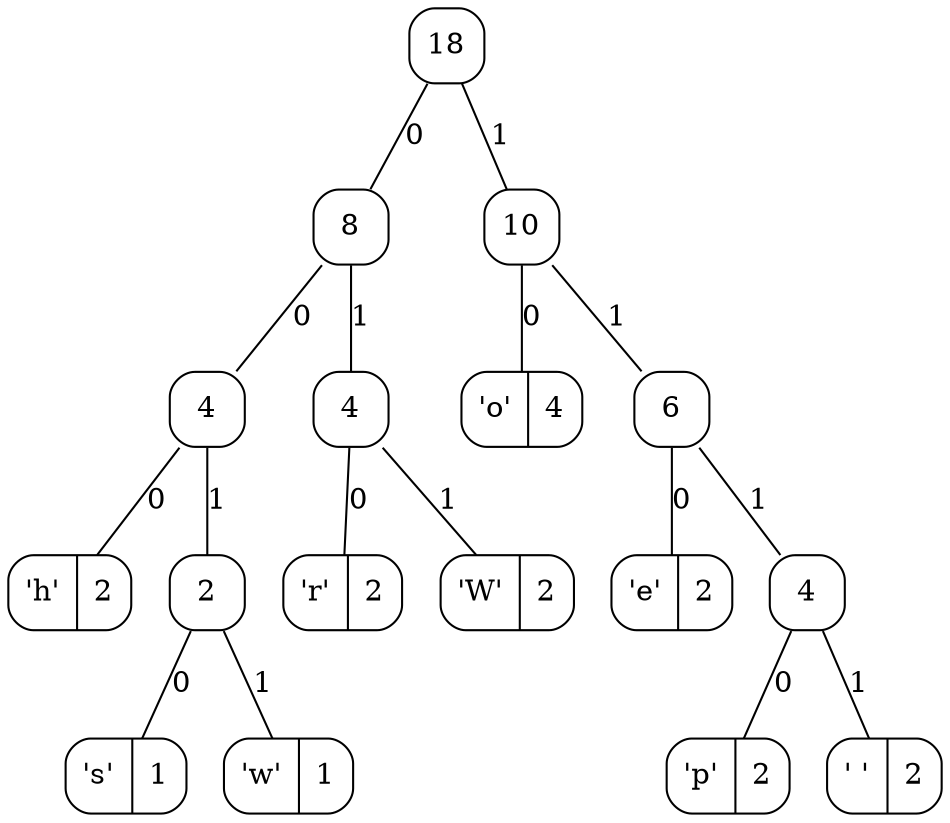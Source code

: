 graph {
    node [style=rounded]

    /* internal node example */
    // Format : Object.hashCode() [label=Object.frequency, shape=rectangle, width=.5]
    1983747920 [label=18, shape=rectangle, width=.5]

    /* edge example */
    // Format : Object.hashCode() -- Object.left.hashCode() [label=0]
    // Format : Object.hashCode() -- Object.right.hashCode() [label=1]
    1983747920 -- 2030562336 [label=0]
    1983747920 -- 431687835 [label=1]

    2030562336 [label=8, shape=rectangle, width=.5]
    2030562336 -- 1164175787 [label=0]
    2030562336 -- 290658609 [label=1]
    431687835 [label=10, shape=rectangle, width=.5]
    431687835 -- 1577213552 [label=0]
    431687835 -- 532445947 [label=1]
    1164175787 [label=4, shape=rectangle, width=.5]
    1164175787 -- 1170794006 [label=0]
    1164175787 -- 1289479439 [label=1]
    290658609 [label=4, shape=rectangle, width=.5]
    290658609 -- 6738746 [label=0]
    290658609 -- 2096171631 [label=1]
    1577213552 [label="{{'o'|4}}", shape=record]
    532445947 [label=6, shape=rectangle, width=.5]
    532445947 -- 2114694065 [label=0]
    532445947 -- 1844169442 [label=1]
    1170794006 [label="{{'h'|2}}", shape=record]
    1289479439 [label=2, shape=rectangle, width=.5]
    1289479439 -- 1537358694 [label=0]
    1289479439 -- 804581391 [label=1]
    6738746 [label="{{'r'|2}}", shape=record]
    2096171631 [label="{{'W'|2}}", shape=record]
    2114694065 [label="{{'e'|2}}", shape=record]
    1844169442 [label=4, shape=rectangle, width=.5]
    1844169442 -- 209813603 [label=0]
    1844169442 -- 1057941451 [label=1]

    /* leaves example */
    // Format : Object.hashCode() [label="{{'Object.symbol'|Object.frequency}}", shape=record]
    1537358694 [label="{{'s'|1}}", shape=record]
    804581391 [label="{{'w'|1}}", shape=record]
    209813603 [label="{{'p'|2}}", shape=record]
    1057941451 [label="{{' '|2}}", shape=record]
}
